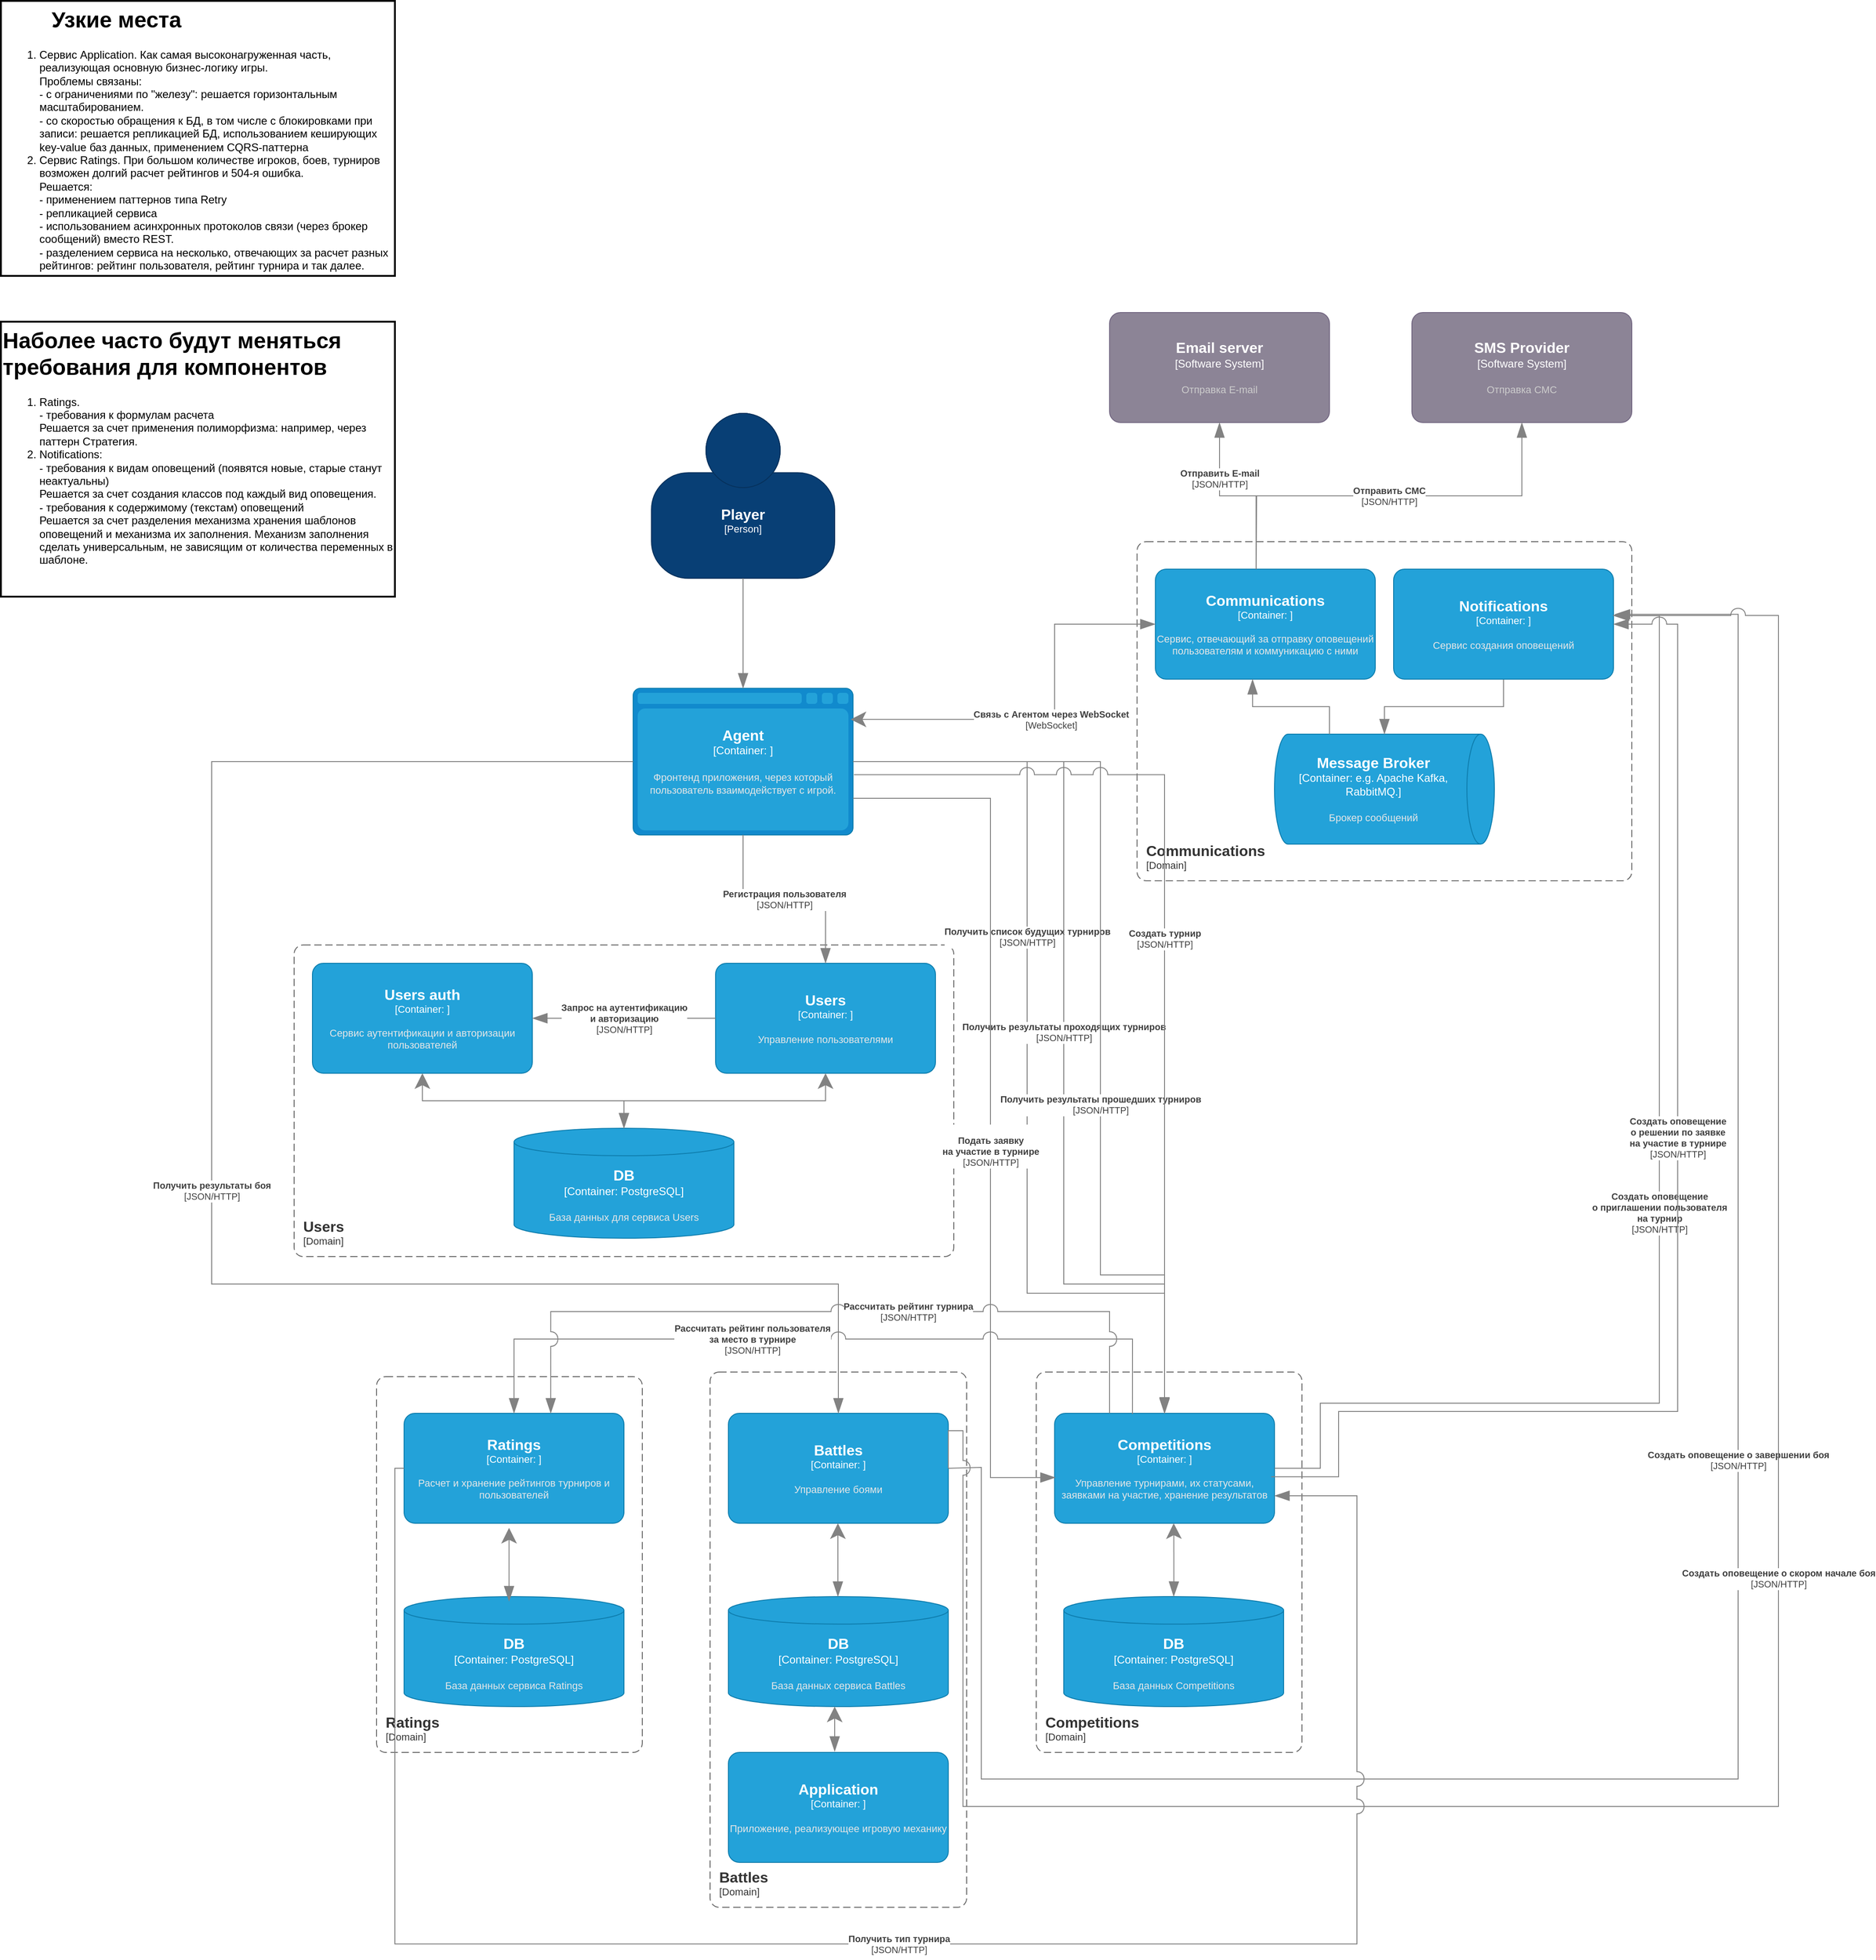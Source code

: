 <mxfile version="26.0.3">
  <diagram name="Страница — 1" id="RfyC43i41I0EpxHy8_cS">
    <mxGraphModel dx="2736" dy="2204" grid="1" gridSize="10" guides="1" tooltips="1" connect="1" arrows="1" fold="1" page="1" pageScale="1" pageWidth="827" pageHeight="1169" math="0" shadow="0">
      <root>
        <mxCell id="0" />
        <mxCell id="1" parent="0" />
        <object placeholders="1" c4Name="Users" c4Type="Container" c4Technology="" c4Description="Управление пользователями" label="&lt;font style=&quot;font-size: 16px&quot;&gt;&lt;b&gt;%c4Name%&lt;/b&gt;&lt;/font&gt;&lt;div&gt;[%c4Type%: %c4Technology%]&lt;/div&gt;&lt;br&gt;&lt;div&gt;&lt;font style=&quot;font-size: 11px&quot;&gt;&lt;font color=&quot;#E6E6E6&quot;&gt;%c4Description%&lt;/font&gt;&lt;/div&gt;" id="ESfpCksW3dDTnXRDItHL-1">
          <mxCell style="rounded=1;whiteSpace=wrap;html=1;fontSize=11;labelBackgroundColor=none;fillColor=#23A2D9;fontColor=#ffffff;align=center;arcSize=10;strokeColor=#0E7DAD;metaEdit=1;resizable=0;points=[[0.25,0,0],[0.5,0,0],[0.75,0,0],[1,0.25,0],[1,0.5,0],[1,0.75,0],[0.75,1,0],[0.5,1,0],[0.25,1,0],[0,0.75,0],[0,0.5,0],[0,0.25,0]];" vertex="1" parent="1">
            <mxGeometry x="20" y="230" width="240" height="120" as="geometry" />
          </mxCell>
        </object>
        <object placeholders="1" c4Name="DB" c4Type="Container" c4Technology="PostgreSQL" c4Description="База данных для сервиса Users" label="&lt;font style=&quot;font-size: 16px&quot;&gt;&lt;b&gt;%c4Name%&lt;/b&gt;&lt;/font&gt;&lt;div&gt;[%c4Type%:&amp;nbsp;%c4Technology%]&lt;/div&gt;&lt;br&gt;&lt;div&gt;&lt;font style=&quot;font-size: 11px&quot;&gt;&lt;font color=&quot;#E6E6E6&quot;&gt;%c4Description%&lt;/font&gt;&lt;/div&gt;" id="ESfpCksW3dDTnXRDItHL-2">
          <mxCell style="shape=cylinder3;size=15;whiteSpace=wrap;html=1;boundedLbl=1;rounded=0;labelBackgroundColor=none;fillColor=#23A2D9;fontSize=12;fontColor=#ffffff;align=center;strokeColor=#0E7DAD;metaEdit=1;points=[[0.5,0,0],[1,0.25,0],[1,0.5,0],[1,0.75,0],[0.5,1,0],[0,0.75,0],[0,0.5,0],[0,0.25,0]];resizable=0;" vertex="1" parent="1">
            <mxGeometry x="-200" y="410" width="240" height="120" as="geometry" />
          </mxCell>
        </object>
        <object placeholders="1" c4Name="Users" c4Type="SystemScopeBoundary" c4Application="Domain" label="&lt;font style=&quot;font-size: 16px&quot;&gt;&lt;b&gt;&lt;div style=&quot;text-align: left&quot;&gt;%c4Name%&lt;/div&gt;&lt;/b&gt;&lt;/font&gt;&lt;div style=&quot;text-align: left&quot;&gt;[%c4Application%]&lt;/div&gt;" id="ESfpCksW3dDTnXRDItHL-4">
          <mxCell style="rounded=1;fontSize=11;whiteSpace=wrap;html=1;dashed=1;arcSize=20;fillColor=none;strokeColor=#666666;fontColor=#333333;labelBackgroundColor=none;align=left;verticalAlign=bottom;labelBorderColor=none;spacingTop=0;spacing=10;dashPattern=8 4;metaEdit=1;rotatable=0;perimeter=rectanglePerimeter;noLabel=0;labelPadding=0;allowArrows=0;connectable=0;expand=0;recursiveResize=0;editable=1;pointerEvents=0;absoluteArcSize=1;points=[[0.25,0,0],[0.5,0,0],[0.75,0,0],[1,0.25,0],[1,0.5,0],[1,0.75,0],[0.75,1,0],[0.5,1,0],[0.25,1,0],[0,0.75,0],[0,0.5,0],[0,0.25,0]];" vertex="1" parent="1">
            <mxGeometry x="-440" y="210" width="720" height="340" as="geometry" />
          </mxCell>
        </object>
        <object placeholders="1" c4Name="Users auth" c4Type="Container" c4Technology="" c4Description="Сервис аутентификации и авторизации пользователей" label="&lt;font style=&quot;font-size: 16px&quot;&gt;&lt;b&gt;%c4Name%&lt;/b&gt;&lt;/font&gt;&lt;div&gt;[%c4Type%: %c4Technology%]&lt;/div&gt;&lt;br&gt;&lt;div&gt;&lt;font style=&quot;font-size: 11px&quot;&gt;&lt;font color=&quot;#E6E6E6&quot;&gt;%c4Description%&lt;/font&gt;&lt;/div&gt;" id="ESfpCksW3dDTnXRDItHL-5">
          <mxCell style="rounded=1;whiteSpace=wrap;html=1;fontSize=11;labelBackgroundColor=none;fillColor=#23A2D9;fontColor=#ffffff;align=center;arcSize=10;strokeColor=#0E7DAD;metaEdit=1;resizable=0;points=[[0.25,0,0],[0.5,0,0],[0.75,0,0],[1,0.25,0],[1,0.5,0],[1,0.75,0],[0.75,1,0],[0.5,1,0],[0.25,1,0],[0,0.75,0],[0,0.5,0],[0,0.25,0]];" vertex="1" parent="1">
            <mxGeometry x="-420" y="230" width="240" height="120" as="geometry" />
          </mxCell>
        </object>
        <object placeholders="1" c4Type="Relationship" id="ESfpCksW3dDTnXRDItHL-6">
          <mxCell style="endArrow=blockThin;html=1;fontSize=10;fontColor=#404040;strokeWidth=1;endFill=1;strokeColor=#828282;elbow=vertical;metaEdit=1;endSize=14;startSize=14;jumpStyle=arc;jumpSize=16;rounded=0;edgeStyle=orthogonalEdgeStyle;exitX=0.5;exitY=1;exitDx=0;exitDy=0;exitPerimeter=0;entryX=0.5;entryY=0;entryDx=0;entryDy=0;entryPerimeter=0;startArrow=classic;startFill=1;" edge="1" parent="1" source="ESfpCksW3dDTnXRDItHL-1" target="ESfpCksW3dDTnXRDItHL-2">
            <mxGeometry width="240" relative="1" as="geometry">
              <mxPoint x="-70" y="370" as="sourcePoint" />
              <mxPoint x="170" y="370" as="targetPoint" />
            </mxGeometry>
          </mxCell>
        </object>
        <object placeholders="1" c4Type="Relationship" id="ESfpCksW3dDTnXRDItHL-7">
          <mxCell style="endArrow=blockThin;html=1;fontSize=10;fontColor=#404040;strokeWidth=1;endFill=1;strokeColor=#828282;elbow=vertical;metaEdit=1;endSize=14;startSize=14;jumpStyle=arc;jumpSize=16;rounded=0;edgeStyle=orthogonalEdgeStyle;exitX=0.5;exitY=1;exitDx=0;exitDy=0;exitPerimeter=0;entryX=0.5;entryY=0;entryDx=0;entryDy=0;entryPerimeter=0;startArrow=classic;startFill=1;" edge="1" parent="1" source="ESfpCksW3dDTnXRDItHL-5" target="ESfpCksW3dDTnXRDItHL-2">
            <mxGeometry width="240" relative="1" as="geometry">
              <mxPoint x="-290" y="380" as="sourcePoint" />
              <mxPoint x="-140" y="409.5" as="targetPoint" />
            </mxGeometry>
          </mxCell>
        </object>
        <object placeholders="1" c4Type="Relationship" c4Technology="JSON/HTTP" c4Description="Запрос на аутентификацию&#xa;и авторизацию" label="&lt;div style=&quot;text-align: left&quot;&gt;&lt;div style=&quot;text-align: center&quot;&gt;&lt;b&gt;%c4Description%&lt;/b&gt;&lt;/div&gt;&lt;div style=&quot;text-align: center&quot;&gt;[%c4Technology%]&lt;/div&gt;&lt;/div&gt;" id="ESfpCksW3dDTnXRDItHL-9">
          <mxCell style="endArrow=blockThin;html=1;fontSize=10;fontColor=#404040;strokeWidth=1;endFill=1;strokeColor=#828282;elbow=vertical;metaEdit=1;endSize=14;startSize=14;jumpStyle=arc;jumpSize=16;rounded=0;edgeStyle=orthogonalEdgeStyle;exitX=0;exitY=0.5;exitDx=0;exitDy=0;exitPerimeter=0;entryX=1;entryY=0.5;entryDx=0;entryDy=0;entryPerimeter=0;" edge="1" parent="1" source="ESfpCksW3dDTnXRDItHL-1" target="ESfpCksW3dDTnXRDItHL-5">
            <mxGeometry width="240" relative="1" as="geometry">
              <mxPoint x="-60" y="290" as="sourcePoint" />
              <mxPoint x="-160" y="290" as="targetPoint" />
            </mxGeometry>
          </mxCell>
        </object>
        <object placeholders="1" c4Name="Competitions" c4Type="Container" c4Technology="" c4Description="Управление турнирами, их статусами, заявками на участие, хранение результатов" label="&lt;font style=&quot;font-size: 16px&quot;&gt;&lt;b&gt;%c4Name%&lt;/b&gt;&lt;/font&gt;&lt;div&gt;[%c4Type%: %c4Technology%]&lt;/div&gt;&lt;br&gt;&lt;div&gt;&lt;font style=&quot;font-size: 11px&quot;&gt;&lt;font color=&quot;#E6E6E6&quot;&gt;%c4Description%&lt;/font&gt;&lt;/div&gt;" id="ESfpCksW3dDTnXRDItHL-10">
          <mxCell style="rounded=1;whiteSpace=wrap;html=1;fontSize=11;labelBackgroundColor=none;fillColor=#23A2D9;fontColor=#ffffff;align=center;arcSize=10;strokeColor=#0E7DAD;metaEdit=1;resizable=0;points=[[0.25,0,0],[0.5,0,0],[0.75,0,0],[1,0.25,0],[1,0.5,0],[1,0.75,0],[0.75,1,0],[0.5,1,0],[0.25,1,0],[0,0.75,0],[0,0.5,0],[0,0.25,0]];" vertex="1" parent="1">
            <mxGeometry x="390" y="721" width="240" height="120" as="geometry" />
          </mxCell>
        </object>
        <object placeholders="1" c4Name="DB" c4Type="Container" c4Technology="PostgreSQL" c4Description="База данных Competitions" label="&lt;font style=&quot;font-size: 16px&quot;&gt;&lt;b&gt;%c4Name%&lt;/b&gt;&lt;/font&gt;&lt;div&gt;[%c4Type%:&amp;nbsp;%c4Technology%]&lt;/div&gt;&lt;br&gt;&lt;div&gt;&lt;font style=&quot;font-size: 11px&quot;&gt;&lt;font color=&quot;#E6E6E6&quot;&gt;%c4Description%&lt;/font&gt;&lt;/div&gt;" id="ESfpCksW3dDTnXRDItHL-11">
          <mxCell style="shape=cylinder3;size=15;whiteSpace=wrap;html=1;boundedLbl=1;rounded=0;labelBackgroundColor=none;fillColor=#23A2D9;fontSize=12;fontColor=#ffffff;align=center;strokeColor=#0E7DAD;metaEdit=1;points=[[0.5,0,0],[1,0.25,0],[1,0.5,0],[1,0.75,0],[0.5,1,0],[0,0.75,0],[0,0.5,0],[0,0.25,0]];resizable=0;" vertex="1" parent="1">
            <mxGeometry x="400" y="921" width="240" height="120" as="geometry" />
          </mxCell>
        </object>
        <object placeholders="1" c4Type="Relationship" id="ESfpCksW3dDTnXRDItHL-13">
          <mxCell style="endArrow=blockThin;html=1;fontSize=10;fontColor=#404040;strokeWidth=1;endFill=1;strokeColor=#828282;elbow=vertical;metaEdit=1;endSize=14;startSize=14;jumpStyle=arc;jumpSize=16;rounded=0;edgeStyle=orthogonalEdgeStyle;entryX=0.5;entryY=0;entryDx=0;entryDy=0;entryPerimeter=0;startArrow=classic;startFill=1;" edge="1" parent="1" target="ESfpCksW3dDTnXRDItHL-11">
            <mxGeometry width="240" relative="1" as="geometry">
              <mxPoint x="520" y="841" as="sourcePoint" />
              <mxPoint x="430" y="701" as="targetPoint" />
            </mxGeometry>
          </mxCell>
        </object>
        <object placeholders="1" c4Name="Competitions" c4Type="SystemScopeBoundary" c4Application="Domain" label="&lt;font style=&quot;font-size: 16px&quot;&gt;&lt;b&gt;&lt;div style=&quot;text-align: left&quot;&gt;%c4Name%&lt;/div&gt;&lt;/b&gt;&lt;/font&gt;&lt;div style=&quot;text-align: left&quot;&gt;[%c4Application%]&lt;/div&gt;" id="ESfpCksW3dDTnXRDItHL-14">
          <mxCell style="rounded=1;fontSize=11;whiteSpace=wrap;html=1;dashed=1;arcSize=20;fillColor=none;strokeColor=#666666;fontColor=#333333;labelBackgroundColor=none;align=left;verticalAlign=bottom;labelBorderColor=none;spacingTop=0;spacing=10;dashPattern=8 4;metaEdit=1;rotatable=0;perimeter=rectanglePerimeter;noLabel=0;labelPadding=0;allowArrows=0;connectable=0;expand=0;recursiveResize=0;editable=1;pointerEvents=0;absoluteArcSize=1;points=[[0.25,0,0],[0.5,0,0],[0.75,0,0],[1,0.25,0],[1,0.5,0],[1,0.75,0],[0.75,1,0],[0.5,1,0],[0.25,1,0],[0,0.75,0],[0,0.5,0],[0,0.25,0]];" vertex="1" parent="1">
            <mxGeometry x="370" y="676" width="290" height="415" as="geometry" />
          </mxCell>
        </object>
        <object placeholders="1" c4Name="Battles" c4Type="Container" c4Technology="" c4Description="Управление боями" label="&lt;font style=&quot;font-size: 16px&quot;&gt;&lt;b&gt;%c4Name%&lt;/b&gt;&lt;/font&gt;&lt;div&gt;[%c4Type%: %c4Technology%]&lt;/div&gt;&lt;br&gt;&lt;div&gt;&lt;font style=&quot;font-size: 11px&quot;&gt;&lt;font color=&quot;#E6E6E6&quot;&gt;%c4Description%&lt;/font&gt;&lt;/div&gt;" id="ESfpCksW3dDTnXRDItHL-15">
          <mxCell style="rounded=1;whiteSpace=wrap;html=1;fontSize=11;labelBackgroundColor=none;fillColor=#23A2D9;fontColor=#ffffff;align=center;arcSize=10;strokeColor=#0E7DAD;metaEdit=1;resizable=0;points=[[0.25,0,0],[0.5,0,0],[0.75,0,0],[1,0.25,0],[1,0.5,0],[1,0.75,0],[0.75,1,0],[0.5,1,0],[0.25,1,0],[0,0.75,0],[0,0.5,0],[0,0.25,0]];" vertex="1" parent="1">
            <mxGeometry x="34" y="721" width="240" height="120" as="geometry" />
          </mxCell>
        </object>
        <object placeholders="1" c4Name="DB" c4Type="Container" c4Technology="PostgreSQL" c4Description="База данных сервиса Battles" label="&lt;font style=&quot;font-size: 16px&quot;&gt;&lt;b&gt;%c4Name%&lt;/b&gt;&lt;/font&gt;&lt;div&gt;[%c4Type%:&amp;nbsp;%c4Technology%]&lt;/div&gt;&lt;br&gt;&lt;div&gt;&lt;font style=&quot;font-size: 11px&quot;&gt;&lt;font color=&quot;#E6E6E6&quot;&gt;%c4Description%&lt;/font&gt;&lt;/div&gt;" id="ESfpCksW3dDTnXRDItHL-16">
          <mxCell style="shape=cylinder3;size=15;whiteSpace=wrap;html=1;boundedLbl=1;rounded=0;labelBackgroundColor=none;fillColor=#23A2D9;fontSize=12;fontColor=#ffffff;align=center;strokeColor=#0E7DAD;metaEdit=1;points=[[0.5,0,0],[1,0.25,0],[1,0.5,0],[1,0.75,0],[0.5,1,0],[0,0.75,0],[0,0.5,0],[0,0.25,0]];resizable=0;" vertex="1" parent="1">
            <mxGeometry x="34" y="921" width="240" height="120" as="geometry" />
          </mxCell>
        </object>
        <object placeholders="1" c4Name="Battles" c4Type="SystemScopeBoundary" c4Application="Domain" label="&lt;font style=&quot;font-size: 16px&quot;&gt;&lt;b&gt;&lt;div style=&quot;text-align: left&quot;&gt;%c4Name%&lt;/div&gt;&lt;/b&gt;&lt;/font&gt;&lt;div style=&quot;text-align: left&quot;&gt;[%c4Application%]&lt;/div&gt;" id="ESfpCksW3dDTnXRDItHL-17">
          <mxCell style="rounded=1;fontSize=11;whiteSpace=wrap;html=1;dashed=1;arcSize=20;fillColor=none;strokeColor=#666666;fontColor=#333333;labelBackgroundColor=none;align=left;verticalAlign=bottom;labelBorderColor=none;spacingTop=0;spacing=10;dashPattern=8 4;metaEdit=1;rotatable=0;perimeter=rectanglePerimeter;noLabel=0;labelPadding=0;allowArrows=0;connectable=0;expand=0;recursiveResize=0;editable=1;pointerEvents=0;absoluteArcSize=1;points=[[0.25,0,0],[0.5,0,0],[0.75,0,0],[1,0.25,0],[1,0.5,0],[1,0.75,0],[0.75,1,0],[0.5,1,0],[0.25,1,0],[0,0.75,0],[0,0.5,0],[0,0.25,0]];" vertex="1" parent="1">
            <mxGeometry x="14" y="676" width="280" height="584" as="geometry" />
          </mxCell>
        </object>
        <object placeholders="1" c4Type="Relationship" id="ESfpCksW3dDTnXRDItHL-18">
          <mxCell style="endArrow=blockThin;html=1;fontSize=10;fontColor=#404040;strokeWidth=1;endFill=1;strokeColor=#828282;elbow=vertical;metaEdit=1;endSize=14;startSize=14;jumpStyle=arc;jumpSize=16;rounded=0;edgeStyle=orthogonalEdgeStyle;entryX=0.5;entryY=0;entryDx=0;entryDy=0;entryPerimeter=0;startArrow=classic;startFill=1;" edge="1" parent="1">
            <mxGeometry width="240" relative="1" as="geometry">
              <mxPoint x="153.5" y="841" as="sourcePoint" />
              <mxPoint x="153.5" y="921" as="targetPoint" />
            </mxGeometry>
          </mxCell>
        </object>
        <object placeholders="1" c4Name="Ratings" c4Type="Container" c4Technology="" c4Description="Расчет и хранение рейтингов турниров и пользователей" label="&lt;font style=&quot;font-size: 16px&quot;&gt;&lt;b&gt;%c4Name%&lt;/b&gt;&lt;/font&gt;&lt;div&gt;[%c4Type%: %c4Technology%]&lt;/div&gt;&lt;br&gt;&lt;div&gt;&lt;font style=&quot;font-size: 11px&quot;&gt;&lt;font color=&quot;#E6E6E6&quot;&gt;%c4Description%&lt;/font&gt;&lt;/div&gt;" id="ESfpCksW3dDTnXRDItHL-19">
          <mxCell style="rounded=1;whiteSpace=wrap;html=1;fontSize=11;labelBackgroundColor=none;fillColor=#23A2D9;fontColor=#ffffff;align=center;arcSize=10;strokeColor=#0E7DAD;metaEdit=1;resizable=0;points=[[0.25,0,0],[0.5,0,0],[0.75,0,0],[1,0.25,0],[1,0.5,0],[1,0.75,0],[0.75,1,0],[0.5,1,0],[0.25,1,0],[0,0.75,0],[0,0.5,0],[0,0.25,0]];" vertex="1" parent="1">
            <mxGeometry x="-320" y="721" width="240" height="120" as="geometry" />
          </mxCell>
        </object>
        <object placeholders="1" c4Name="DB" c4Type="Container" c4Technology="PostgreSQL" c4Description="База данных сервиса Ratings" label="&lt;font style=&quot;font-size: 16px&quot;&gt;&lt;b&gt;%c4Name%&lt;/b&gt;&lt;/font&gt;&lt;div&gt;[%c4Type%:&amp;nbsp;%c4Technology%]&lt;/div&gt;&lt;br&gt;&lt;div&gt;&lt;font style=&quot;font-size: 11px&quot;&gt;&lt;font color=&quot;#E6E6E6&quot;&gt;%c4Description%&lt;/font&gt;&lt;/div&gt;" id="ESfpCksW3dDTnXRDItHL-20">
          <mxCell style="shape=cylinder3;size=15;whiteSpace=wrap;html=1;boundedLbl=1;rounded=0;labelBackgroundColor=none;fillColor=#23A2D9;fontSize=12;fontColor=#ffffff;align=center;strokeColor=#0E7DAD;metaEdit=1;points=[[0.5,0,0],[1,0.25,0],[1,0.5,0],[1,0.75,0],[0.5,1,0],[0,0.75,0],[0,0.5,0],[0,0.25,0]];resizable=0;" vertex="1" parent="1">
            <mxGeometry x="-320" y="921" width="240" height="120" as="geometry" />
          </mxCell>
        </object>
        <object placeholders="1" c4Name="Ratings" c4Type="SystemScopeBoundary" c4Application="Domain" label="&lt;font style=&quot;font-size: 16px&quot;&gt;&lt;b&gt;&lt;div style=&quot;text-align: left&quot;&gt;%c4Name%&lt;/div&gt;&lt;/b&gt;&lt;/font&gt;&lt;div style=&quot;text-align: left&quot;&gt;[%c4Application%]&lt;/div&gt;" id="ESfpCksW3dDTnXRDItHL-22">
          <mxCell style="rounded=1;fontSize=11;whiteSpace=wrap;html=1;dashed=1;arcSize=20;fillColor=none;strokeColor=#666666;fontColor=#333333;labelBackgroundColor=none;align=left;verticalAlign=bottom;labelBorderColor=none;spacingTop=0;spacing=10;dashPattern=8 4;metaEdit=1;rotatable=0;perimeter=rectanglePerimeter;noLabel=0;labelPadding=0;allowArrows=0;connectable=0;expand=0;recursiveResize=0;editable=1;pointerEvents=0;absoluteArcSize=1;points=[[0.25,0,0],[0.5,0,0],[0.75,0,0],[1,0.25,0],[1,0.5,0],[1,0.75,0],[0.75,1,0],[0.5,1,0],[0.25,1,0],[0,0.75,0],[0,0.5,0],[0,0.25,0]];" vertex="1" parent="1">
            <mxGeometry x="-350" y="681" width="290" height="410" as="geometry" />
          </mxCell>
        </object>
        <object placeholders="1" c4Name="Communications" c4Type="Container" c4Technology="" c4Description="Сервис, отвечающий за отправку оповещений пользователям и коммуникацию с ними" label="&lt;font style=&quot;font-size: 16px&quot;&gt;&lt;b&gt;%c4Name%&lt;/b&gt;&lt;/font&gt;&lt;div&gt;[%c4Type%: %c4Technology%]&lt;/div&gt;&lt;br&gt;&lt;div&gt;&lt;font style=&quot;font-size: 11px&quot;&gt;&lt;font color=&quot;#E6E6E6&quot;&gt;%c4Description%&lt;/font&gt;&lt;/div&gt;" id="ESfpCksW3dDTnXRDItHL-23">
          <mxCell style="rounded=1;whiteSpace=wrap;html=1;fontSize=11;labelBackgroundColor=none;fillColor=#23A2D9;fontColor=#ffffff;align=center;arcSize=10;strokeColor=#0E7DAD;metaEdit=1;resizable=0;points=[[0.25,0,0],[0.5,0,0],[0.75,0,0],[1,0.25,0],[1,0.5,0],[1,0.75,0],[0.75,1,0],[0.5,1,0],[0.25,1,0],[0,0.75,0],[0,0.5,0],[0,0.25,0]];" vertex="1" parent="1">
            <mxGeometry x="500" y="-200" width="240" height="120" as="geometry" />
          </mxCell>
        </object>
        <object placeholders="1" c4Name="Message Broker" c4Type="Container" c4Technology="e.g. Apache Kafka, RabbitMQ." c4Description="Брокер сообщений" label="&lt;font style=&quot;font-size: 16px&quot;&gt;&lt;b&gt;%c4Name%&lt;/b&gt;&lt;/font&gt;&lt;div&gt;[%c4Type%:&amp;nbsp;%c4Technology%]&lt;/div&gt;&lt;br&gt;&lt;div&gt;&lt;font style=&quot;font-size: 11px&quot;&gt;&lt;font color=&quot;#E6E6E6&quot;&gt;%c4Description%&lt;/font&gt;&lt;/div&gt;" id="ESfpCksW3dDTnXRDItHL-24">
          <mxCell style="shape=cylinder3;size=15;direction=south;whiteSpace=wrap;html=1;boundedLbl=1;rounded=0;labelBackgroundColor=none;fillColor=#23A2D9;fontSize=12;fontColor=#ffffff;align=center;strokeColor=#0E7DAD;metaEdit=1;points=[[0.5,0,0],[1,0.25,0],[1,0.5,0],[1,0.75,0],[0.5,1,0],[0,0.75,0],[0,0.5,0],[0,0.25,0]];resizable=0;" vertex="1" parent="1">
            <mxGeometry x="630" y="-20" width="240" height="120" as="geometry" />
          </mxCell>
        </object>
        <object placeholders="1" c4Type="Relationship" id="ESfpCksW3dDTnXRDItHL-25">
          <mxCell style="endArrow=blockThin;html=1;fontSize=10;fontColor=#404040;strokeWidth=1;endFill=1;strokeColor=#828282;elbow=vertical;metaEdit=1;endSize=14;startSize=14;jumpStyle=arc;jumpSize=16;rounded=0;edgeStyle=orthogonalEdgeStyle;entryX=0;entryY=0.5;entryDx=0;entryDy=0;entryPerimeter=0;exitX=0.5;exitY=1;exitDx=0;exitDy=0;exitPerimeter=0;" edge="1" parent="1" source="ESfpCksW3dDTnXRDItHL-38" target="ESfpCksW3dDTnXRDItHL-24">
            <mxGeometry width="240" relative="1" as="geometry">
              <mxPoint x="140" y="-20" as="sourcePoint" />
              <mxPoint x="380" y="-20" as="targetPoint" />
            </mxGeometry>
          </mxCell>
        </object>
        <object placeholders="1" c4Type="Relationship" id="ESfpCksW3dDTnXRDItHL-26">
          <mxCell style="endArrow=blockThin;html=1;fontSize=10;fontColor=#404040;strokeWidth=1;endFill=1;strokeColor=#828282;elbow=vertical;metaEdit=1;endSize=14;startSize=14;jumpStyle=arc;jumpSize=16;rounded=0;edgeStyle=orthogonalEdgeStyle;entryX=0.5;entryY=0;entryDx=0;entryDy=0;entryPerimeter=0;startArrow=classic;startFill=1;" edge="1" parent="1">
            <mxGeometry width="240" relative="1" as="geometry">
              <mxPoint x="-205.41" y="846" as="sourcePoint" />
              <mxPoint x="-205.41" y="926" as="targetPoint" />
              <Array as="points">
                <mxPoint x="-204.91" y="866" />
                <mxPoint x="-204.91" y="866" />
              </Array>
            </mxGeometry>
          </mxCell>
        </object>
        <object placeholders="1" c4Name="Communications" c4Type="SystemScopeBoundary" c4Application="Domain" label="&lt;font style=&quot;font-size: 16px&quot;&gt;&lt;b&gt;&lt;div style=&quot;text-align: left&quot;&gt;%c4Name%&lt;/div&gt;&lt;/b&gt;&lt;/font&gt;&lt;div style=&quot;text-align: left&quot;&gt;[%c4Application%]&lt;/div&gt;" id="ESfpCksW3dDTnXRDItHL-27">
          <mxCell style="rounded=1;fontSize=11;whiteSpace=wrap;html=1;dashed=1;arcSize=20;fillColor=none;strokeColor=#666666;fontColor=#333333;labelBackgroundColor=none;align=left;verticalAlign=bottom;labelBorderColor=none;spacingTop=0;spacing=10;dashPattern=8 4;metaEdit=1;rotatable=0;perimeter=rectanglePerimeter;noLabel=0;labelPadding=0;allowArrows=0;connectable=0;expand=0;recursiveResize=0;editable=1;pointerEvents=0;absoluteArcSize=1;points=[[0.25,0,0],[0.5,0,0],[0.75,0,0],[1,0.25,0],[1,0.5,0],[1,0.75,0],[0.75,1,0],[0.5,1,0],[0.25,1,0],[0,0.75,0],[0,0.5,0],[0,0.25,0]];" vertex="1" parent="1">
            <mxGeometry x="480" y="-230" width="540" height="370" as="geometry" />
          </mxCell>
        </object>
        <object placeholders="1" c4Name="Agent" c4Type="Container" c4Technology="" c4Description="Фронтенд приложения, через который пользователь взаимодействует с игрой." label="&lt;font style=&quot;font-size: 16px&quot;&gt;&lt;b&gt;%c4Name%&lt;/b&gt;&lt;/font&gt;&lt;div&gt;[%c4Type%:&amp;nbsp;%c4Technology%]&lt;/div&gt;&lt;br&gt;&lt;div&gt;&lt;font style=&quot;font-size: 11px&quot;&gt;&lt;font color=&quot;#E6E6E6&quot;&gt;%c4Description%&lt;/font&gt;&lt;/div&gt;" id="ESfpCksW3dDTnXRDItHL-29">
          <mxCell style="shape=mxgraph.c4.webBrowserContainer2;whiteSpace=wrap;html=1;boundedLbl=1;rounded=0;labelBackgroundColor=none;strokeColor=#118ACD;fillColor=#23A2D9;strokeColor=#118ACD;strokeColor2=#0E7DAD;fontSize=12;fontColor=#ffffff;align=center;metaEdit=1;points=[[0.5,0,0],[1,0.25,0],[1,0.5,0],[1,0.75,0],[0.5,1,0],[0,0.75,0],[0,0.5,0],[0,0.25,0]];resizable=0;" vertex="1" parent="1">
            <mxGeometry x="-70" y="-70" width="240" height="160" as="geometry" />
          </mxCell>
        </object>
        <object placeholders="1" c4Type="Relationship" c4Technology="JSON/HTTP" c4Description="Регистрация пользователя" label="&lt;div style=&quot;text-align: left&quot;&gt;&lt;div style=&quot;text-align: center&quot;&gt;&lt;b&gt;%c4Description%&lt;/b&gt;&lt;/div&gt;&lt;div style=&quot;text-align: center&quot;&gt;[%c4Technology%]&lt;/div&gt;&lt;/div&gt;" id="ESfpCksW3dDTnXRDItHL-31">
          <mxCell style="endArrow=blockThin;html=1;fontSize=10;fontColor=#404040;strokeWidth=1;endFill=1;strokeColor=#828282;elbow=vertical;metaEdit=1;endSize=14;startSize=14;jumpStyle=arc;jumpSize=16;rounded=0;edgeStyle=orthogonalEdgeStyle;exitX=0.5;exitY=1;exitDx=0;exitDy=0;exitPerimeter=0;" edge="1" parent="1" source="ESfpCksW3dDTnXRDItHL-29" target="ESfpCksW3dDTnXRDItHL-1">
            <mxGeometry width="240" relative="1" as="geometry">
              <mxPoint x="-150" y="390" as="sourcePoint" />
              <mxPoint x="90" y="390" as="targetPoint" />
            </mxGeometry>
          </mxCell>
        </object>
        <object placeholders="1" c4Type="Relationship" c4Technology="JSON/HTTP" c4Description="Получить список будущих турниров" label="&lt;div style=&quot;text-align: left&quot;&gt;&lt;div style=&quot;text-align: center&quot;&gt;&lt;b&gt;%c4Description%&lt;/b&gt;&lt;/div&gt;&lt;div style=&quot;text-align: center&quot;&gt;[%c4Technology%]&lt;/div&gt;&lt;/div&gt;" id="ESfpCksW3dDTnXRDItHL-32">
          <mxCell style="endArrow=blockThin;html=1;fontSize=10;fontColor=#404040;strokeWidth=1;endFill=1;strokeColor=#828282;elbow=vertical;metaEdit=1;endSize=14;startSize=14;jumpStyle=arc;jumpSize=16;rounded=0;edgeStyle=orthogonalEdgeStyle;exitX=1;exitY=0.5;exitDx=0;exitDy=0;exitPerimeter=0;entryX=0.5;entryY=0;entryDx=0;entryDy=0;entryPerimeter=0;" edge="1" parent="1" source="ESfpCksW3dDTnXRDItHL-29" target="ESfpCksW3dDTnXRDItHL-10">
            <mxGeometry x="-0.275" width="240" relative="1" as="geometry">
              <mxPoint x="-30" y="450" as="sourcePoint" />
              <mxPoint x="210" y="450" as="targetPoint" />
              <Array as="points">
                <mxPoint x="360" y="10" />
                <mxPoint x="360" y="590" />
                <mxPoint x="510" y="590" />
              </Array>
              <mxPoint as="offset" />
            </mxGeometry>
          </mxCell>
        </object>
        <object placeholders="1" c4Type="Relationship" c4Technology="JSON/HTTP" c4Description="Получить результаты проходящих турниров" label="&lt;div style=&quot;text-align: left&quot;&gt;&lt;div style=&quot;text-align: center&quot;&gt;&lt;b&gt;%c4Description%&lt;/b&gt;&lt;/div&gt;&lt;div style=&quot;text-align: center&quot;&gt;[%c4Technology%]&lt;/div&gt;&lt;/div&gt;" id="ESfpCksW3dDTnXRDItHL-33">
          <mxCell style="endArrow=blockThin;html=1;fontSize=10;fontColor=#404040;strokeWidth=1;endFill=1;strokeColor=#828282;elbow=vertical;metaEdit=1;endSize=14;startSize=14;jumpStyle=arc;jumpSize=16;rounded=0;edgeStyle=orthogonalEdgeStyle;exitX=1;exitY=0.5;exitDx=0;exitDy=0;exitPerimeter=0;" edge="1" parent="1" source="ESfpCksW3dDTnXRDItHL-29">
            <mxGeometry width="240" relative="1" as="geometry">
              <mxPoint x="150" y="130" as="sourcePoint" />
              <mxPoint x="510" y="720" as="targetPoint" />
              <Array as="points">
                <mxPoint x="400" y="10" />
                <mxPoint x="400" y="580" />
                <mxPoint x="510" y="580" />
              </Array>
              <mxPoint as="offset" />
            </mxGeometry>
          </mxCell>
        </object>
        <object placeholders="1" c4Type="Relationship" c4Technology="JSON/HTTP" c4Description="Получить результаты прошедших турниров" label="&lt;div style=&quot;text-align: left&quot;&gt;&lt;div style=&quot;text-align: center&quot;&gt;&lt;b&gt;%c4Description%&lt;/b&gt;&lt;/div&gt;&lt;div style=&quot;text-align: center&quot;&gt;[%c4Technology%]&lt;/div&gt;&lt;/div&gt;" id="ESfpCksW3dDTnXRDItHL-34">
          <mxCell style="endArrow=blockThin;html=1;fontSize=10;fontColor=#404040;strokeWidth=1;endFill=1;strokeColor=#828282;elbow=vertical;metaEdit=1;endSize=14;startSize=14;jumpStyle=arc;jumpSize=16;rounded=0;edgeStyle=orthogonalEdgeStyle;exitX=1;exitY=0.5;exitDx=0;exitDy=0;exitPerimeter=0;entryX=0.5;entryY=0;entryDx=0;entryDy=0;entryPerimeter=0;" edge="1" parent="1" source="ESfpCksW3dDTnXRDItHL-29" target="ESfpCksW3dDTnXRDItHL-10">
            <mxGeometry x="0.225" width="240" relative="1" as="geometry">
              <mxPoint y="380" as="sourcePoint" />
              <mxPoint x="510" y="650" as="targetPoint" />
              <Array as="points">
                <mxPoint x="440" y="10" />
                <mxPoint x="440" y="570" />
                <mxPoint x="510" y="570" />
              </Array>
              <mxPoint as="offset" />
            </mxGeometry>
          </mxCell>
        </object>
        <object placeholders="1" c4Type="Relationship" c4Technology="JSON/HTTP" c4Description="&#xa;Подать заявку&#xa;на участие в турнире" label="&lt;div style=&quot;text-align: left&quot;&gt;&lt;div style=&quot;text-align: center&quot;&gt;&lt;b&gt;%c4Description%&lt;/b&gt;&lt;/div&gt;&lt;div style=&quot;text-align: center&quot;&gt;[%c4Technology%]&lt;/div&gt;&lt;/div&gt;" id="ESfpCksW3dDTnXRDItHL-36">
          <mxCell style="endArrow=blockThin;html=1;fontSize=10;fontColor=#404040;strokeWidth=1;endFill=1;strokeColor=#828282;elbow=vertical;metaEdit=1;endSize=14;startSize=14;jumpStyle=arc;jumpSize=16;rounded=0;edgeStyle=orthogonalEdgeStyle;exitX=1;exitY=0.75;exitDx=0;exitDy=0;exitPerimeter=0;entryX=0.004;entryY=0.584;entryDx=0;entryDy=0;entryPerimeter=0;" edge="1" parent="1" source="ESfpCksW3dDTnXRDItHL-29" target="ESfpCksW3dDTnXRDItHL-10">
            <mxGeometry x="0.1" width="240" relative="1" as="geometry">
              <mxPoint x="30" y="250" as="sourcePoint" />
              <mxPoint x="270" y="250" as="targetPoint" />
              <Array as="points">
                <mxPoint x="320" y="50" />
                <mxPoint x="320" y="791" />
              </Array>
              <mxPoint as="offset" />
            </mxGeometry>
          </mxCell>
        </object>
        <object placeholders="1" c4Type="Relationship" c4Technology="JSON/HTTP" c4Description="Создать оповещение&#xa;о приглашении пользователя&#xa;на турнир" label="&lt;div style=&quot;text-align: left&quot;&gt;&lt;div style=&quot;text-align: center&quot;&gt;&lt;b&gt;%c4Description%&lt;/b&gt;&lt;/div&gt;&lt;div style=&quot;text-align: center&quot;&gt;[%c4Technology%]&lt;/div&gt;&lt;/div&gt;" id="ESfpCksW3dDTnXRDItHL-37">
          <mxCell style="endArrow=blockThin;html=1;fontSize=10;fontColor=#404040;strokeWidth=1;endFill=1;strokeColor=#828282;elbow=vertical;metaEdit=1;endSize=14;startSize=14;jumpStyle=arc;jumpSize=16;rounded=0;edgeStyle=orthogonalEdgeStyle;exitX=1;exitY=0.5;exitDx=0;exitDy=0;exitPerimeter=0;entryX=1.003;entryY=0.423;entryDx=0;entryDy=0;entryPerimeter=0;" edge="1" parent="1" source="ESfpCksW3dDTnXRDItHL-10" target="ESfpCksW3dDTnXRDItHL-38">
            <mxGeometry width="240" relative="1" as="geometry">
              <mxPoint x="670" y="709.44" as="sourcePoint" />
              <mxPoint x="910" y="709.44" as="targetPoint" />
              <Array as="points">
                <mxPoint x="680" y="781" />
                <mxPoint x="680" y="710" />
                <mxPoint x="1050" y="710" />
                <mxPoint x="1050" y="-149" />
              </Array>
            </mxGeometry>
          </mxCell>
        </object>
        <object placeholders="1" c4Name="Notifications" c4Type="Container" c4Technology="" c4Description="Сервис создания оповещений" label="&lt;font style=&quot;font-size: 16px&quot;&gt;&lt;b&gt;%c4Name%&lt;/b&gt;&lt;/font&gt;&lt;div&gt;[%c4Type%: %c4Technology%]&lt;/div&gt;&lt;br&gt;&lt;div&gt;&lt;font style=&quot;font-size: 11px&quot;&gt;&lt;font color=&quot;#E6E6E6&quot;&gt;%c4Description%&lt;/font&gt;&lt;/div&gt;" id="ESfpCksW3dDTnXRDItHL-38">
          <mxCell style="rounded=1;whiteSpace=wrap;html=1;fontSize=11;labelBackgroundColor=none;fillColor=#23A2D9;fontColor=#ffffff;align=center;arcSize=10;strokeColor=#0E7DAD;metaEdit=1;resizable=0;points=[[0.25,0,0],[0.5,0,0],[0.75,0,0],[1,0.25,0],[1,0.5,0],[1,0.75,0],[0.75,1,0],[0.5,1,0],[0.25,1,0],[0,0.75,0],[0,0.5,0],[0,0.25,0]];" vertex="1" parent="1">
            <mxGeometry x="760" y="-200" width="240" height="120" as="geometry" />
          </mxCell>
        </object>
        <object placeholders="1" c4Type="Relationship" id="ESfpCksW3dDTnXRDItHL-39">
          <mxCell style="endArrow=blockThin;html=1;fontSize=10;fontColor=#404040;strokeWidth=1;endFill=1;strokeColor=#828282;elbow=vertical;metaEdit=1;endSize=14;startSize=14;jumpStyle=arc;jumpSize=16;rounded=0;edgeStyle=orthogonalEdgeStyle;entryX=0.442;entryY=1.001;entryDx=0;entryDy=0;entryPerimeter=0;exitX=0;exitY=0.75;exitDx=0;exitDy=0;exitPerimeter=0;" edge="1" parent="1" source="ESfpCksW3dDTnXRDItHL-24" target="ESfpCksW3dDTnXRDItHL-23">
            <mxGeometry width="240" relative="1" as="geometry">
              <mxPoint x="360" y="80" as="sourcePoint" />
              <mxPoint x="600" y="80" as="targetPoint" />
            </mxGeometry>
          </mxCell>
        </object>
        <object placeholders="1" c4Name="SMS Provider" c4Type="Software System" c4Description="Отправка СМС" label="&lt;font style=&quot;font-size: 16px&quot;&gt;&lt;b&gt;%c4Name%&lt;/b&gt;&lt;/font&gt;&lt;div&gt;[%c4Type%]&lt;/div&gt;&lt;br&gt;&lt;div&gt;&lt;font style=&quot;font-size: 11px&quot;&gt;&lt;font color=&quot;#cccccc&quot;&gt;%c4Description%&lt;/font&gt;&lt;/div&gt;" id="ESfpCksW3dDTnXRDItHL-40">
          <mxCell style="rounded=1;whiteSpace=wrap;html=1;labelBackgroundColor=none;fillColor=#8C8496;fontColor=#ffffff;align=center;arcSize=10;strokeColor=#736782;metaEdit=1;resizable=0;points=[[0.25,0,0],[0.5,0,0],[0.75,0,0],[1,0.25,0],[1,0.5,0],[1,0.75,0],[0.75,1,0],[0.5,1,0],[0.25,1,0],[0,0.75,0],[0,0.5,0],[0,0.25,0]];" vertex="1" parent="1">
            <mxGeometry x="780" y="-480" width="240" height="120" as="geometry" />
          </mxCell>
        </object>
        <object placeholders="1" c4Name="Email server" c4Type="Software System" c4Description="Отправка E-mail" label="&lt;font style=&quot;font-size: 16px&quot;&gt;&lt;b&gt;%c4Name%&lt;/b&gt;&lt;/font&gt;&lt;div&gt;[%c4Type%]&lt;/div&gt;&lt;br&gt;&lt;div&gt;&lt;font style=&quot;font-size: 11px&quot;&gt;&lt;font color=&quot;#cccccc&quot;&gt;%c4Description%&lt;/font&gt;&lt;/div&gt;" id="ESfpCksW3dDTnXRDItHL-41">
          <mxCell style="rounded=1;whiteSpace=wrap;html=1;labelBackgroundColor=none;fillColor=#8C8496;fontColor=#ffffff;align=center;arcSize=10;strokeColor=#736782;metaEdit=1;resizable=0;points=[[0.25,0,0],[0.5,0,0],[0.75,0,0],[1,0.25,0],[1,0.5,0],[1,0.75,0],[0.75,1,0],[0.5,1,0],[0.25,1,0],[0,0.75,0],[0,0.5,0],[0,0.25,0]];" vertex="1" parent="1">
            <mxGeometry x="450" y="-480" width="240" height="120" as="geometry" />
          </mxCell>
        </object>
        <object placeholders="1" c4Type="Relationship" c4Technology="JSON/HTTP" c4Description="Отправить СМС" label="&lt;div style=&quot;text-align: left&quot;&gt;&lt;div style=&quot;text-align: center&quot;&gt;&lt;b&gt;%c4Description%&lt;/b&gt;&lt;/div&gt;&lt;div style=&quot;text-align: center&quot;&gt;[%c4Technology%]&lt;/div&gt;&lt;/div&gt;" id="ESfpCksW3dDTnXRDItHL-42">
          <mxCell style="endArrow=blockThin;html=1;fontSize=10;fontColor=#404040;strokeWidth=1;endFill=1;strokeColor=#828282;elbow=vertical;metaEdit=1;endSize=14;startSize=14;jumpStyle=arc;jumpSize=16;rounded=0;edgeStyle=orthogonalEdgeStyle;entryX=0.5;entryY=1;entryDx=0;entryDy=0;entryPerimeter=0;exitX=0.458;exitY=0;exitDx=0;exitDy=0;exitPerimeter=0;" edge="1" parent="1" source="ESfpCksW3dDTnXRDItHL-23" target="ESfpCksW3dDTnXRDItHL-40">
            <mxGeometry width="240" relative="1" as="geometry">
              <mxPoint x="360" y="-240" as="sourcePoint" />
              <mxPoint x="600" y="-240" as="targetPoint" />
            </mxGeometry>
          </mxCell>
        </object>
        <object placeholders="1" c4Type="Relationship" c4Technology="JSON/HTTP" c4Description="Отправить E-mail" label="&lt;div style=&quot;text-align: left&quot;&gt;&lt;div style=&quot;text-align: center&quot;&gt;&lt;b&gt;%c4Description%&lt;/b&gt;&lt;/div&gt;&lt;div style=&quot;text-align: center&quot;&gt;[%c4Technology%]&lt;/div&gt;&lt;/div&gt;" id="ESfpCksW3dDTnXRDItHL-43">
          <mxCell style="endArrow=blockThin;html=1;fontSize=10;fontColor=#404040;strokeWidth=1;endFill=1;strokeColor=#828282;elbow=vertical;metaEdit=1;endSize=14;startSize=14;jumpStyle=arc;jumpSize=16;rounded=0;edgeStyle=orthogonalEdgeStyle;entryX=0.5;entryY=1;entryDx=0;entryDy=0;entryPerimeter=0;" edge="1" parent="1" target="ESfpCksW3dDTnXRDItHL-41">
            <mxGeometry x="0.402" width="240" relative="1" as="geometry">
              <mxPoint x="610" y="-200" as="sourcePoint" />
              <mxPoint x="600" y="-240" as="targetPoint" />
              <mxPoint y="1" as="offset" />
            </mxGeometry>
          </mxCell>
        </object>
        <object placeholders="1" c4Type="Relationship" c4Technology="WebSocket" c4Description="Связь с Агентом через WebSocket" label="&lt;div style=&quot;text-align: left&quot;&gt;&lt;div style=&quot;text-align: center&quot;&gt;&lt;b&gt;%c4Description%&lt;/b&gt;&lt;/div&gt;&lt;div style=&quot;text-align: center&quot;&gt;[%c4Technology%]&lt;/div&gt;&lt;/div&gt;" id="ESfpCksW3dDTnXRDItHL-44">
          <mxCell style="endArrow=blockThin;html=1;fontSize=10;fontColor=#404040;strokeWidth=1;endFill=1;strokeColor=#828282;elbow=vertical;metaEdit=1;endSize=14;startSize=14;jumpStyle=arc;jumpSize=16;rounded=0;edgeStyle=orthogonalEdgeStyle;entryX=0;entryY=0.5;entryDx=0;entryDy=0;entryPerimeter=0;startArrow=classic;startFill=1;exitX=0.989;exitY=0.212;exitDx=0;exitDy=0;exitPerimeter=0;" edge="1" parent="1" source="ESfpCksW3dDTnXRDItHL-29" target="ESfpCksW3dDTnXRDItHL-23">
            <mxGeometry width="240" relative="1" as="geometry">
              <mxPoint x="190" y="-30" as="sourcePoint" />
              <mxPoint x="600" y="-80" as="targetPoint" />
              <Array as="points">
                <mxPoint x="390" y="-36" />
                <mxPoint x="390" y="-140" />
              </Array>
            </mxGeometry>
          </mxCell>
        </object>
        <object placeholders="1" c4Type="Relationship" c4Technology="JSON/HTTP" c4Description="Создать оповещение&#xa;о решении по заявке&#xa;на участие в турнире" label="&lt;div style=&quot;text-align: left&quot;&gt;&lt;div style=&quot;text-align: center&quot;&gt;&lt;b&gt;%c4Description%&lt;/b&gt;&lt;/div&gt;&lt;div style=&quot;text-align: center&quot;&gt;[%c4Technology%]&lt;/div&gt;&lt;/div&gt;" id="ESfpCksW3dDTnXRDItHL-45">
          <mxCell style="endArrow=blockThin;html=1;fontSize=10;fontColor=#404040;strokeWidth=1;endFill=1;strokeColor=#828282;elbow=vertical;metaEdit=1;endSize=14;startSize=14;jumpStyle=arc;jumpSize=16;rounded=0;edgeStyle=orthogonalEdgeStyle;exitX=0.985;exitY=0.577;exitDx=0;exitDy=0;exitPerimeter=0;entryX=1;entryY=0.5;entryDx=0;entryDy=0;entryPerimeter=0;" edge="1" parent="1" source="ESfpCksW3dDTnXRDItHL-10" target="ESfpCksW3dDTnXRDItHL-38">
            <mxGeometry x="0.126" width="240" relative="1" as="geometry">
              <mxPoint x="630" y="710" as="sourcePoint" />
              <mxPoint x="950" y="510" as="targetPoint" />
              <Array as="points">
                <mxPoint x="700" y="790" />
                <mxPoint x="700" y="719" />
                <mxPoint x="1070" y="719" />
                <mxPoint x="1070" y="-140" />
              </Array>
              <mxPoint y="-1" as="offset" />
            </mxGeometry>
          </mxCell>
        </object>
        <object placeholders="1" c4Type="Relationship" c4Technology="JSON/HTTP" c4Description="Создать оповещение о завершении боя" label="&lt;div style=&quot;text-align: left&quot;&gt;&lt;div style=&quot;text-align: center&quot;&gt;&lt;b&gt;%c4Description%&lt;/b&gt;&lt;/div&gt;&lt;div style=&quot;text-align: center&quot;&gt;[%c4Technology%]&lt;/div&gt;&lt;/div&gt;" id="ESfpCksW3dDTnXRDItHL-46">
          <mxCell style="endArrow=blockThin;html=1;fontSize=10;fontColor=#404040;strokeWidth=1;endFill=1;strokeColor=#828282;elbow=vertical;metaEdit=1;endSize=14;startSize=14;jumpStyle=arc;jumpSize=16;rounded=0;edgeStyle=orthogonalEdgeStyle;exitX=1;exitY=0.5;exitDx=0;exitDy=0;exitPerimeter=0;entryX=1.007;entryY=0.41;entryDx=0;entryDy=0;entryPerimeter=0;" edge="1" parent="1" source="ESfpCksW3dDTnXRDItHL-15" target="ESfpCksW3dDTnXRDItHL-38">
            <mxGeometry x="0.19" width="240" relative="1" as="geometry">
              <mxPoint x="310" y="710" as="sourcePoint" />
              <mxPoint x="1036.48" y="-149.48" as="targetPoint" />
              <Array as="points">
                <mxPoint x="310" y="780" />
                <mxPoint x="310" y="1120" />
                <mxPoint x="1136" y="1120" />
                <mxPoint x="1136" y="-151" />
              </Array>
              <mxPoint y="1" as="offset" />
            </mxGeometry>
          </mxCell>
        </object>
        <object placeholders="1" c4Type="Relationship" c4Technology="JSON/HTTP" c4Description="Создать оповещение о скором начале боя" label="&lt;div style=&quot;text-align: left&quot;&gt;&lt;div style=&quot;text-align: center&quot;&gt;&lt;b&gt;%c4Description%&lt;/b&gt;&lt;/div&gt;&lt;div style=&quot;text-align: center&quot;&gt;[%c4Technology%]&lt;/div&gt;&lt;/div&gt;" id="ESfpCksW3dDTnXRDItHL-47">
          <mxCell style="endArrow=blockThin;html=1;fontSize=10;fontColor=#404040;strokeWidth=1;endFill=1;strokeColor=#828282;elbow=vertical;metaEdit=1;endSize=14;startSize=14;jumpStyle=arc;jumpSize=16;rounded=0;edgeStyle=orthogonalEdgeStyle;exitX=1;exitY=0.5;exitDx=0;exitDy=0;exitPerimeter=0;entryX=0.997;entryY=0.421;entryDx=0;entryDy=0;entryPerimeter=0;" edge="1" parent="1" source="ESfpCksW3dDTnXRDItHL-15" target="ESfpCksW3dDTnXRDItHL-38">
            <mxGeometry x="0.132" width="240" relative="1" as="geometry">
              <mxPoint x="480" y="770" as="sourcePoint" />
              <mxPoint x="1300" y="510" as="targetPoint" />
              <Array as="points">
                <mxPoint x="274" y="740" />
                <mxPoint x="290" y="740" />
                <mxPoint x="290" y="1150" />
                <mxPoint x="1180" y="1150" />
                <mxPoint x="1180" y="-149" />
              </Array>
              <mxPoint as="offset" />
            </mxGeometry>
          </mxCell>
        </object>
        <object placeholders="1" c4Name="Player" c4Type="Person" c4Description="" label="&lt;font style=&quot;font-size: 16px&quot;&gt;&lt;b&gt;%c4Name%&lt;/b&gt;&lt;/font&gt;&lt;div&gt;[%c4Type%]&lt;/div&gt;&lt;br&gt;&lt;div&gt;&lt;font style=&quot;font-size: 11px&quot;&gt;&lt;font color=&quot;#cccccc&quot;&gt;%c4Description%&lt;/font&gt;&lt;/div&gt;" id="ESfpCksW3dDTnXRDItHL-48">
          <mxCell style="html=1;fontSize=11;dashed=0;whiteSpace=wrap;fillColor=#083F75;strokeColor=#06315C;fontColor=#ffffff;shape=mxgraph.c4.person2;align=center;metaEdit=1;points=[[0.5,0,0],[1,0.5,0],[1,0.75,0],[0.75,1,0],[0.5,1,0],[0.25,1,0],[0,0.75,0],[0,0.5,0]];resizable=0;" vertex="1" parent="1">
            <mxGeometry x="-50" y="-370" width="200" height="180" as="geometry" />
          </mxCell>
        </object>
        <object placeholders="1" c4Type="Relationship" id="ESfpCksW3dDTnXRDItHL-49">
          <mxCell style="endArrow=blockThin;html=1;fontSize=10;fontColor=#404040;strokeWidth=1;endFill=1;strokeColor=#828282;elbow=vertical;metaEdit=1;endSize=14;startSize=14;jumpStyle=arc;jumpSize=16;rounded=0;edgeStyle=orthogonalEdgeStyle;exitX=0.5;exitY=1;exitDx=0;exitDy=0;exitPerimeter=0;entryX=0.5;entryY=0;entryDx=0;entryDy=0;entryPerimeter=0;" edge="1" parent="1" source="ESfpCksW3dDTnXRDItHL-48" target="ESfpCksW3dDTnXRDItHL-29">
            <mxGeometry width="240" relative="1" as="geometry">
              <mxPoint x="-10" y="-270" as="sourcePoint" />
              <mxPoint x="-60" y="24" as="targetPoint" />
            </mxGeometry>
          </mxCell>
        </object>
        <object placeholders="1" c4Type="Relationship" c4Technology="JSON/HTTP" c4Description="Получить результаты боя" label="&lt;div style=&quot;text-align: left&quot;&gt;&lt;div style=&quot;text-align: center&quot;&gt;&lt;b&gt;%c4Description%&lt;/b&gt;&lt;/div&gt;&lt;div style=&quot;text-align: center&quot;&gt;[%c4Technology%]&lt;/div&gt;&lt;/div&gt;" id="ESfpCksW3dDTnXRDItHL-50">
          <mxCell style="endArrow=blockThin;html=1;fontSize=10;fontColor=#404040;strokeWidth=1;endFill=1;strokeColor=#828282;elbow=vertical;metaEdit=1;endSize=14;startSize=14;jumpStyle=arc;jumpSize=16;rounded=0;edgeStyle=orthogonalEdgeStyle;exitX=0;exitY=0.5;exitDx=0;exitDy=0;exitPerimeter=0;entryX=0.5;entryY=0;entryDx=0;entryDy=0;entryPerimeter=0;" edge="1" parent="1" source="ESfpCksW3dDTnXRDItHL-29" target="ESfpCksW3dDTnXRDItHL-15">
            <mxGeometry width="240" relative="1" as="geometry">
              <mxPoint x="-310" y="160" as="sourcePoint" />
              <mxPoint x="-310" y="125" as="targetPoint" />
              <Array as="points">
                <mxPoint x="-530" y="10" />
                <mxPoint x="-530" y="580" />
                <mxPoint x="154" y="580" />
              </Array>
            </mxGeometry>
          </mxCell>
        </object>
        <object placeholders="1" c4Type="Relationship" c4Technology="JSON/HTTP" c4Description="Рассчитать рейтинг пользователя&#xa;за место в турнире" label="&lt;div style=&quot;text-align: left&quot;&gt;&lt;div style=&quot;text-align: center&quot;&gt;&lt;b&gt;%c4Description%&lt;/b&gt;&lt;/div&gt;&lt;div style=&quot;text-align: center&quot;&gt;[%c4Technology%]&lt;/div&gt;&lt;/div&gt;" id="ESfpCksW3dDTnXRDItHL-51">
          <mxCell style="endArrow=blockThin;html=1;fontSize=10;fontColor=#404040;strokeWidth=1;endFill=1;strokeColor=#828282;elbow=vertical;metaEdit=1;endSize=14;startSize=14;jumpStyle=arc;jumpSize=16;rounded=0;edgeStyle=orthogonalEdgeStyle;exitX=0.354;exitY=0.007;exitDx=0;exitDy=0;exitPerimeter=0;entryX=0.5;entryY=0;entryDx=0;entryDy=0;entryPerimeter=0;" edge="1" parent="1" source="ESfpCksW3dDTnXRDItHL-10" target="ESfpCksW3dDTnXRDItHL-19">
            <mxGeometry x="0.186" width="240" relative="1" as="geometry">
              <mxPoint x="80" y="640" as="sourcePoint" />
              <mxPoint x="320" y="640" as="targetPoint" />
              <Array as="points">
                <mxPoint x="475" y="640" />
                <mxPoint x="-200" y="640" />
              </Array>
              <mxPoint as="offset" />
            </mxGeometry>
          </mxCell>
        </object>
        <object placeholders="1" c4Type="Relationship" c4Technology="JSON/HTTP" c4Description="Создать турнир" label="&lt;div style=&quot;text-align: left&quot;&gt;&lt;div style=&quot;text-align: center&quot;&gt;&lt;b&gt;%c4Description%&lt;/b&gt;&lt;/div&gt;&lt;div style=&quot;text-align: center&quot;&gt;[%c4Technology%]&lt;/div&gt;&lt;/div&gt;" id="ESfpCksW3dDTnXRDItHL-52">
          <mxCell style="endArrow=blockThin;html=1;fontSize=10;fontColor=#404040;strokeWidth=1;endFill=1;strokeColor=#828282;elbow=vertical;metaEdit=1;endSize=14;startSize=14;jumpStyle=arc;jumpSize=16;rounded=0;edgeStyle=orthogonalEdgeStyle;exitX=1.004;exitY=0.589;exitDx=0;exitDy=0;exitPerimeter=0;entryX=0.5;entryY=0;entryDx=0;entryDy=0;entryPerimeter=0;" edge="1" parent="1" source="ESfpCksW3dDTnXRDItHL-29" target="ESfpCksW3dDTnXRDItHL-10">
            <mxGeometry width="240" relative="1" as="geometry">
              <mxPoint x="70" y="170" as="sourcePoint" />
              <mxPoint x="310" y="170" as="targetPoint" />
            </mxGeometry>
          </mxCell>
        </object>
        <object placeholders="1" c4Type="Relationship" c4Technology="JSON/HTTP" c4Description="Рассчитать рейтинг турнира" label="&lt;div style=&quot;text-align: left&quot;&gt;&lt;div style=&quot;text-align: center&quot;&gt;&lt;b&gt;%c4Description%&lt;/b&gt;&lt;/div&gt;&lt;div style=&quot;text-align: center&quot;&gt;[%c4Technology%]&lt;/div&gt;&lt;/div&gt;" id="ESfpCksW3dDTnXRDItHL-53">
          <mxCell style="endArrow=blockThin;html=1;fontSize=10;fontColor=#404040;strokeWidth=1;endFill=1;strokeColor=#828282;elbow=vertical;metaEdit=1;endSize=14;startSize=14;jumpStyle=arc;jumpSize=16;rounded=0;edgeStyle=orthogonalEdgeStyle;exitX=0.25;exitY=0;exitDx=0;exitDy=0;exitPerimeter=0;entryX=0.667;entryY=0;entryDx=0;entryDy=0;entryPerimeter=0;" edge="1" parent="1" source="ESfpCksW3dDTnXRDItHL-10" target="ESfpCksW3dDTnXRDItHL-19">
            <mxGeometry x="-0.204" width="240" relative="1" as="geometry">
              <mxPoint x="60" y="930" as="sourcePoint" />
              <mxPoint x="300" y="930" as="targetPoint" />
              <Array as="points">
                <mxPoint x="450" y="610" />
                <mxPoint x="-160" y="610" />
              </Array>
              <mxPoint as="offset" />
            </mxGeometry>
          </mxCell>
        </object>
        <object placeholders="1" c4Type="Relationship" c4Technology="JSON/HTTP" c4Description="Получить тип турнира" label="&lt;div style=&quot;text-align: left&quot;&gt;&lt;div style=&quot;text-align: center&quot;&gt;&lt;b&gt;%c4Description%&lt;/b&gt;&lt;/div&gt;&lt;div style=&quot;text-align: center&quot;&gt;[%c4Technology%]&lt;/div&gt;&lt;/div&gt;" id="ESfpCksW3dDTnXRDItHL-54">
          <mxCell style="endArrow=blockThin;html=1;fontSize=10;fontColor=#404040;strokeWidth=1;endFill=1;strokeColor=#828282;elbow=vertical;metaEdit=1;endSize=14;startSize=14;jumpStyle=arc;jumpSize=16;rounded=0;edgeStyle=orthogonalEdgeStyle;exitX=0;exitY=0.5;exitDx=0;exitDy=0;exitPerimeter=0;entryX=1;entryY=0.75;entryDx=0;entryDy=0;entryPerimeter=0;" edge="1" parent="1" source="ESfpCksW3dDTnXRDItHL-19" target="ESfpCksW3dDTnXRDItHL-10">
            <mxGeometry width="240" relative="1" as="geometry">
              <mxPoint x="60" y="930" as="sourcePoint" />
              <mxPoint x="300" y="930" as="targetPoint" />
              <Array as="points">
                <mxPoint x="-330" y="781" />
                <mxPoint x="-330" y="1300" />
                <mxPoint x="720" y="1300" />
                <mxPoint x="720" y="811" />
              </Array>
            </mxGeometry>
          </mxCell>
        </object>
        <mxCell id="ESfpCksW3dDTnXRDItHL-55" value="&lt;h1 style=&quot;margin-top: 0px;&quot;&gt;&lt;span style=&quot;white-space: pre;&quot;&gt;&#x9;&lt;/span&gt;Узкие места&lt;/h1&gt;&lt;p&gt;&lt;/p&gt;&lt;ol&gt;&lt;li&gt;Сервис Application. Как самая высоконагруженная часть, реализующая основную бизнес-логику игры.&lt;br&gt;Проблемы связаны:&lt;br&gt;- с ограничениями по &quot;железу&quot;: решается горизонтальным масштабированием.&lt;br&gt;- со скоростью обращения к БД, в том числе с блокировками при записи: решается репликацией БД, использованием кеширующих key-value баз данных, применением CQRS-паттерна&lt;/li&gt;&lt;li&gt;Сервис Ratings. При большом количестве игроков, боев, турниров возможен долгий расчет рейтингов и 504-я ошибка.&lt;br&gt;Решается:&lt;br&gt;- применением паттернов типа Retry&lt;br&gt;- репликацией сервиса&lt;br&gt;- использованием асинхронных протоколов связи (через брокер сообщений) вместо REST.&lt;br&gt;- разделением сервиса на несколько, отвечающих за расчет разных рейтингов: рейтинг пользователя, рейтинг турнира и так далее.&lt;/li&gt;&lt;/ol&gt;&lt;p&gt;&lt;/p&gt;" style="text;html=1;whiteSpace=wrap;overflow=hidden;rounded=0;strokeColor=default;strokeWidth=2;" vertex="1" parent="1">
          <mxGeometry x="-760" y="-820" width="430" height="300" as="geometry" />
        </mxCell>
        <object placeholders="1" c4Name="Application" c4Type="Container" c4Technology="" c4Description="Приложение, реализующее игровую механику" label="&lt;font style=&quot;font-size: 16px&quot;&gt;&lt;b&gt;%c4Name%&lt;/b&gt;&lt;/font&gt;&lt;div&gt;[%c4Type%: %c4Technology%]&lt;/div&gt;&lt;br&gt;&lt;div&gt;&lt;font style=&quot;font-size: 11px&quot;&gt;&lt;font color=&quot;#E6E6E6&quot;&gt;%c4Description%&lt;/font&gt;&lt;/div&gt;" id="ESfpCksW3dDTnXRDItHL-56">
          <mxCell style="rounded=1;whiteSpace=wrap;html=1;fontSize=11;labelBackgroundColor=none;fillColor=#23A2D9;fontColor=#ffffff;align=center;arcSize=10;strokeColor=#0E7DAD;metaEdit=1;resizable=0;points=[[0.25,0,0],[0.5,0,0],[0.75,0,0],[1,0.25,0],[1,0.5,0],[1,0.75,0],[0.75,1,0],[0.5,1,0],[0.25,1,0],[0,0.75,0],[0,0.5,0],[0,0.25,0]];" vertex="1" parent="1">
            <mxGeometry x="34" y="1091" width="240" height="120" as="geometry" />
          </mxCell>
        </object>
        <object placeholders="1" c4Type="Relationship" id="ESfpCksW3dDTnXRDItHL-57">
          <mxCell style="endArrow=blockThin;html=1;fontSize=10;fontColor=#404040;strokeWidth=1;endFill=1;strokeColor=#828282;elbow=vertical;metaEdit=1;endSize=14;startSize=14;jumpStyle=arc;jumpSize=16;rounded=0;edgeStyle=orthogonalEdgeStyle;startArrow=classic;startFill=1;" edge="1" parent="1">
            <mxGeometry width="240" relative="1" as="geometry">
              <mxPoint x="150" y="1041" as="sourcePoint" />
              <mxPoint x="150" y="1090" as="targetPoint" />
            </mxGeometry>
          </mxCell>
        </object>
        <mxCell id="ESfpCksW3dDTnXRDItHL-58" value="&lt;h1 style=&quot;margin-top: 0px;&quot;&gt;Наболее часто будут меняться требования для компонентов&lt;/h1&gt;&lt;p&gt;&lt;/p&gt;&lt;ol&gt;&lt;li&gt;&lt;span style=&quot;background-color: transparent; color: light-dark(rgb(0, 0, 0), rgb(255, 255, 255));&quot;&gt;Ratings.&lt;br&gt;- требования к формулам расчета&lt;br&gt;Решается за счет применения полиморфизма: например, через паттерн Стратегия.&lt;/span&gt;&lt;/li&gt;&lt;li&gt;Notifications:&lt;br&gt;- требования к видам оповещений (появятся новые, старые станут неактуальны)&lt;br&gt;Решается за счет создания классов под каждый вид оповещения.&lt;br&gt;- требования к содержимому (текстам) оповещений&lt;br&gt;Решается за счет разделения механизма хранения шаблонов оповещений и механизма их заполнения. Механизм заполнения сделать универсальным, не зависящим от количества переменных в шаблоне.&lt;/li&gt;&lt;/ol&gt;&lt;p&gt;&lt;/p&gt;" style="text;html=1;whiteSpace=wrap;overflow=hidden;rounded=0;strokeColor=default;strokeWidth=2;" vertex="1" parent="1">
          <mxGeometry x="-760" y="-470" width="430" height="300" as="geometry" />
        </mxCell>
      </root>
    </mxGraphModel>
  </diagram>
</mxfile>
